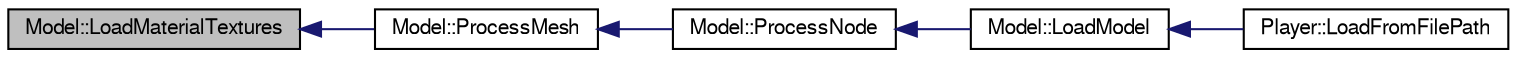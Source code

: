 digraph G
{
  bgcolor="transparent";
  edge [fontname="FreeSans",fontsize=10,labelfontname="FreeSans",labelfontsize=10];
  node [fontname="FreeSans",fontsize=10,shape=record];
  rankdir=LR;
  Node1 [label="Model::LoadMaterialTextures",height=0.2,width=0.4,color="black", fillcolor="grey75", style="filled" fontcolor="black"];
  Node1 -> Node2 [dir=back,color="midnightblue",fontsize=10,style="solid"];
  Node2 [label="Model::ProcessMesh",height=0.2,width=0.4,color="black",URL="$class_model.html#2cc9f43dc71e2781369f6106392e560e",tooltip="Processes the mesh."];
  Node2 -> Node3 [dir=back,color="midnightblue",fontsize=10,style="solid"];
  Node3 [label="Model::ProcessNode",height=0.2,width=0.4,color="black",URL="$class_model.html#9bb9d5cd67e4cd9dc95c01bedd92034a",tooltip="Processes the node of an aiScene."];
  Node3 -> Node4 [dir=back,color="midnightblue",fontsize=10,style="solid"];
  Node4 [label="Model::LoadModel",height=0.2,width=0.4,color="black",URL="$class_model.html#d7e2859170e157f9c6393b16e54c3fd8",tooltip="Loads the model data."];
  Node4 -> Node5 [dir=back,color="midnightblue",fontsize=10,style="solid"];
  Node5 [label="Player::LoadFromFilePath",height=0.2,width=0.4,color="black",URL="$class_player.html#394737f2360c0e14e21401044ffe74ff",tooltip="Load object from file path."];
}
